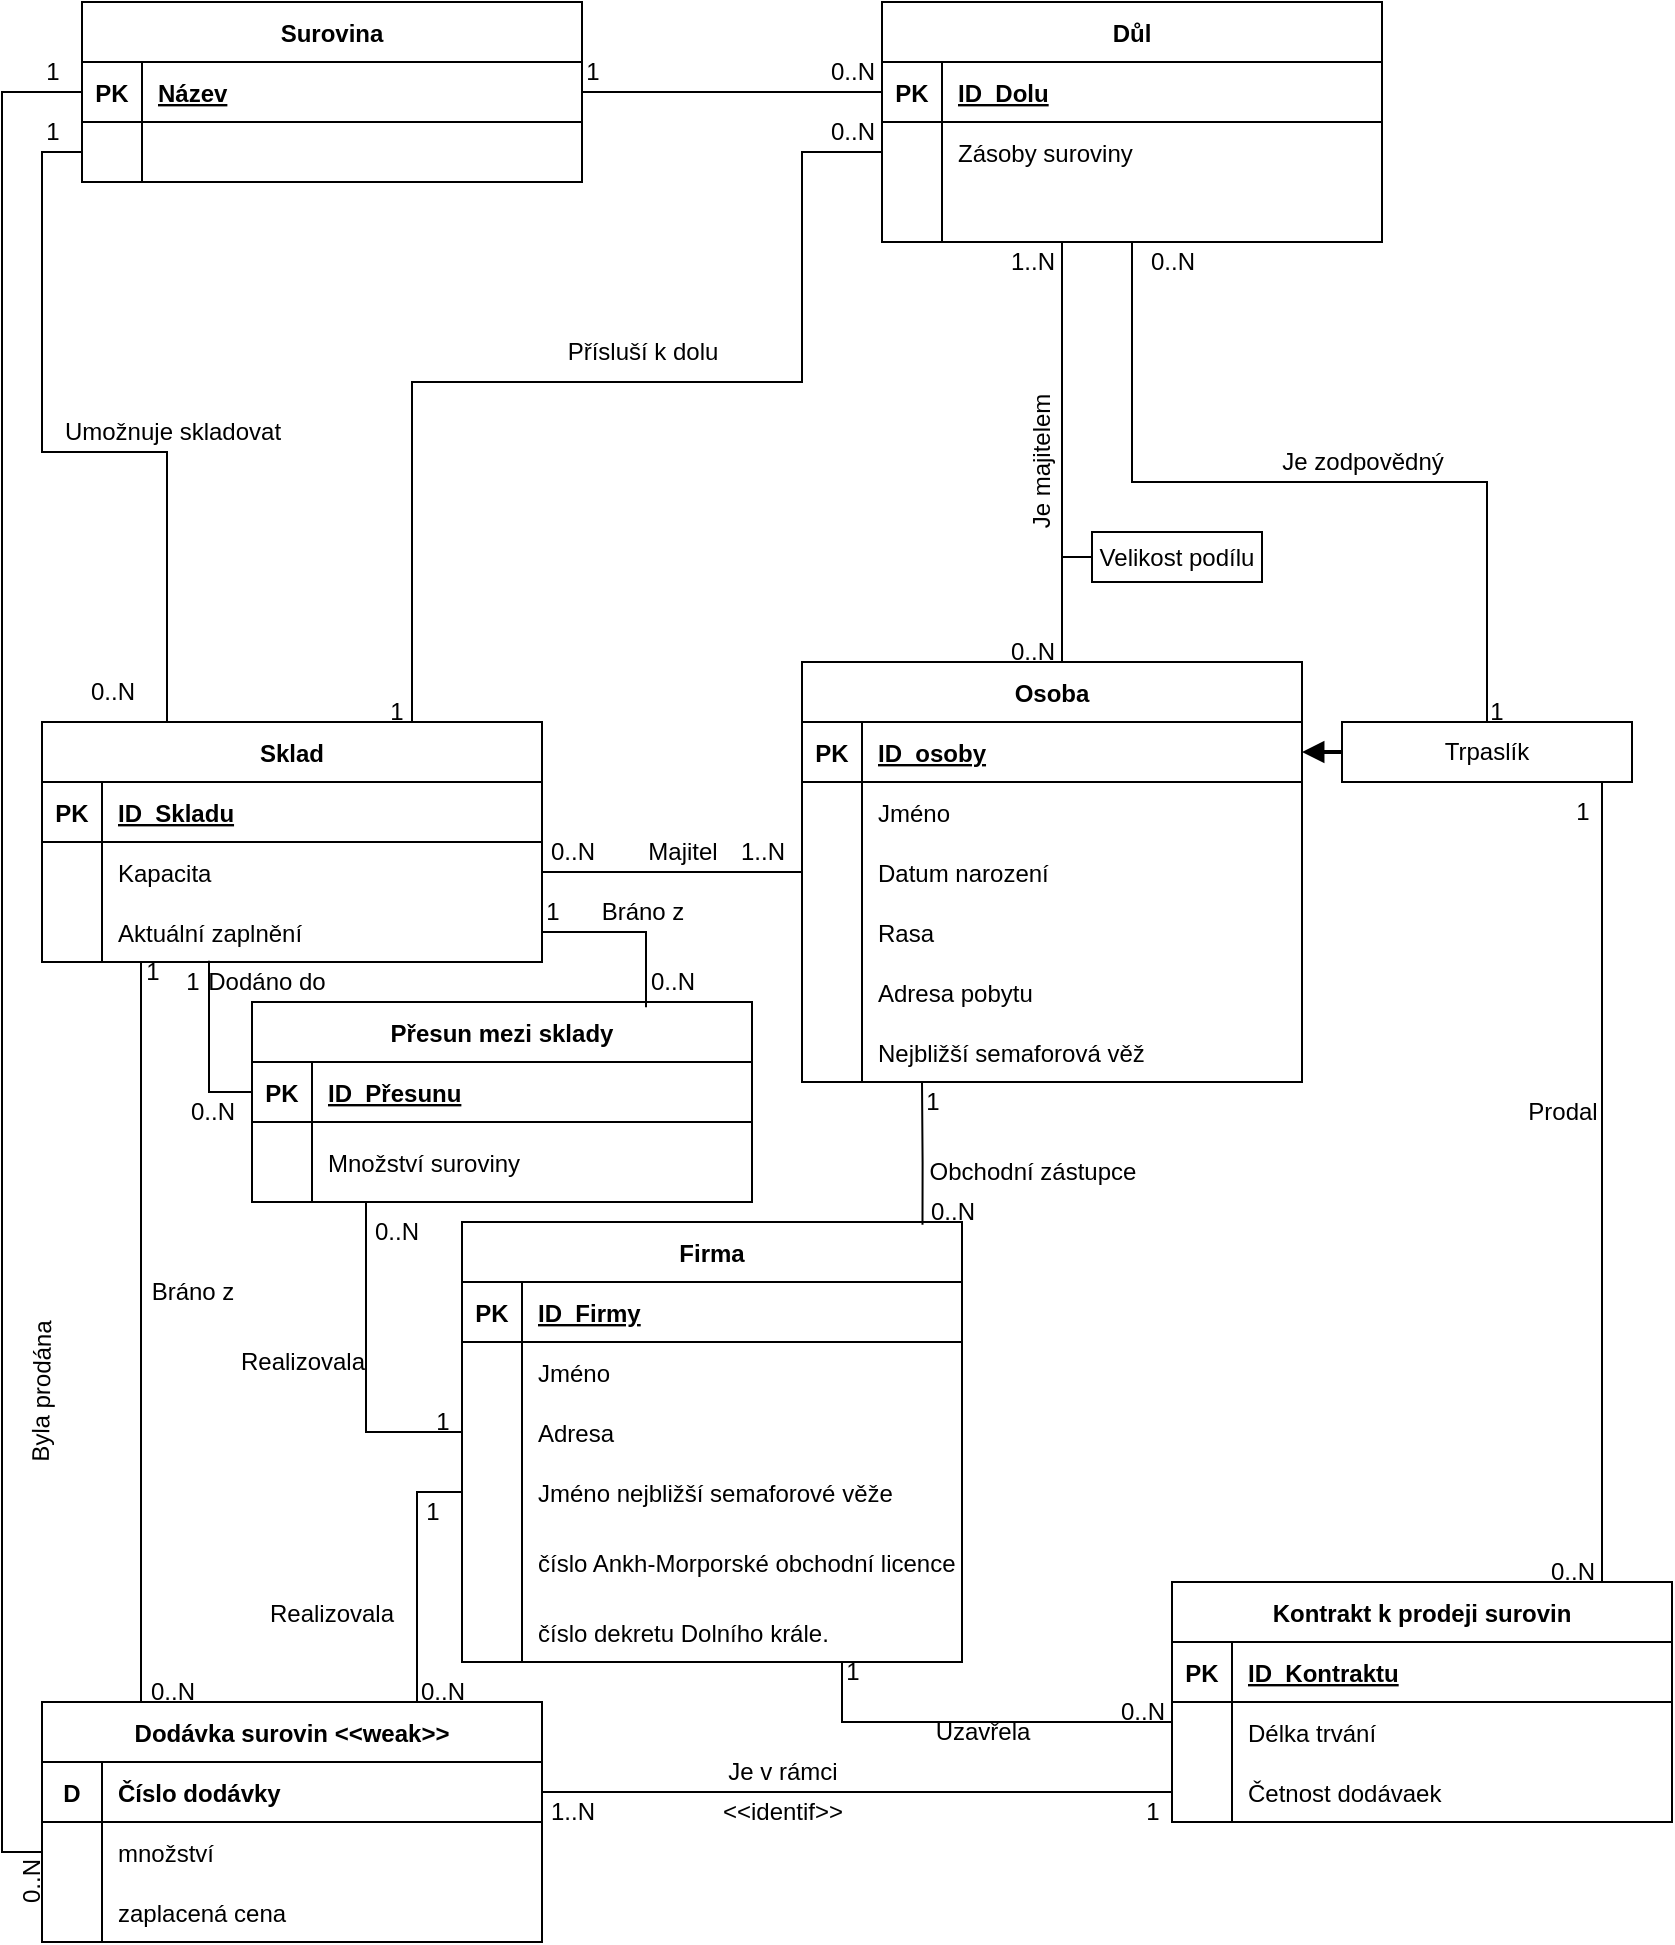<mxfile version="22.1.4" type="device">
  <diagram id="R2lEEEUBdFMjLlhIrx00" name="Page-1">
    <mxGraphModel dx="1835" dy="985" grid="1" gridSize="10" guides="1" tooltips="1" connect="1" arrows="1" fold="1" page="1" pageScale="1" pageWidth="850" pageHeight="1100" math="0" shadow="0" extFonts="Permanent Marker^https://fonts.googleapis.com/css?family=Permanent+Marker">
      <root>
        <mxCell id="0" />
        <mxCell id="1" parent="0" />
        <mxCell id="C-vyLk0tnHw3VtMMgP7b-1" value="" style="edgeStyle=entityRelationEdgeStyle;endArrow=none;startArrow=none;endFill=0;startFill=0;entryX=0;entryY=0.5;entryDx=0;entryDy=0;" parent="1" source="C-vyLk0tnHw3VtMMgP7b-24" target="C-vyLk0tnHw3VtMMgP7b-3" edge="1">
          <mxGeometry width="100" height="100" relative="1" as="geometry">
            <mxPoint x="338" y="665" as="sourcePoint" />
            <mxPoint x="438" y="565" as="targetPoint" />
          </mxGeometry>
        </mxCell>
        <mxCell id="C-vyLk0tnHw3VtMMgP7b-2" value="Důl" style="shape=table;startSize=30;container=1;collapsible=1;childLayout=tableLayout;fixedRows=1;rowLines=0;fontStyle=1;align=center;resizeLast=1;" parent="1" vertex="1">
          <mxGeometry x="448" y="65" width="250" height="120" as="geometry" />
        </mxCell>
        <mxCell id="C-vyLk0tnHw3VtMMgP7b-3" value="" style="shape=partialRectangle;collapsible=0;dropTarget=0;pointerEvents=0;fillColor=none;points=[[0,0.5],[1,0.5]];portConstraint=eastwest;top=0;left=0;right=0;bottom=1;" parent="C-vyLk0tnHw3VtMMgP7b-2" vertex="1">
          <mxGeometry y="30" width="250" height="30" as="geometry" />
        </mxCell>
        <mxCell id="C-vyLk0tnHw3VtMMgP7b-4" value="PK" style="shape=partialRectangle;overflow=hidden;connectable=0;fillColor=none;top=0;left=0;bottom=0;right=0;fontStyle=1;" parent="C-vyLk0tnHw3VtMMgP7b-3" vertex="1">
          <mxGeometry width="30" height="30" as="geometry">
            <mxRectangle width="30" height="30" as="alternateBounds" />
          </mxGeometry>
        </mxCell>
        <mxCell id="C-vyLk0tnHw3VtMMgP7b-5" value="ID_Dolu" style="shape=partialRectangle;overflow=hidden;connectable=0;fillColor=none;top=0;left=0;bottom=0;right=0;align=left;spacingLeft=6;fontStyle=5;" parent="C-vyLk0tnHw3VtMMgP7b-3" vertex="1">
          <mxGeometry x="30" width="220" height="30" as="geometry">
            <mxRectangle width="220" height="30" as="alternateBounds" />
          </mxGeometry>
        </mxCell>
        <mxCell id="C-vyLk0tnHw3VtMMgP7b-6" value="" style="shape=partialRectangle;collapsible=0;dropTarget=0;pointerEvents=0;fillColor=none;points=[[0,0.5],[1,0.5]];portConstraint=eastwest;top=0;left=0;right=0;bottom=0;" parent="C-vyLk0tnHw3VtMMgP7b-2" vertex="1">
          <mxGeometry y="60" width="250" height="30" as="geometry" />
        </mxCell>
        <mxCell id="C-vyLk0tnHw3VtMMgP7b-7" value="" style="shape=partialRectangle;overflow=hidden;connectable=0;fillColor=none;top=0;left=0;bottom=0;right=0;" parent="C-vyLk0tnHw3VtMMgP7b-6" vertex="1">
          <mxGeometry width="30" height="30" as="geometry">
            <mxRectangle width="30" height="30" as="alternateBounds" />
          </mxGeometry>
        </mxCell>
        <mxCell id="C-vyLk0tnHw3VtMMgP7b-8" value="Zásoby suroviny" style="shape=partialRectangle;overflow=hidden;connectable=0;fillColor=none;top=0;left=0;bottom=0;right=0;align=left;spacingLeft=6;" parent="C-vyLk0tnHw3VtMMgP7b-6" vertex="1">
          <mxGeometry x="30" width="220" height="30" as="geometry">
            <mxRectangle width="220" height="30" as="alternateBounds" />
          </mxGeometry>
        </mxCell>
        <mxCell id="C-vyLk0tnHw3VtMMgP7b-9" value="" style="shape=partialRectangle;collapsible=0;dropTarget=0;pointerEvents=0;fillColor=none;points=[[0,0.5],[1,0.5]];portConstraint=eastwest;top=0;left=0;right=0;bottom=0;" parent="C-vyLk0tnHw3VtMMgP7b-2" vertex="1">
          <mxGeometry y="90" width="250" height="30" as="geometry" />
        </mxCell>
        <mxCell id="C-vyLk0tnHw3VtMMgP7b-10" value="" style="shape=partialRectangle;overflow=hidden;connectable=0;fillColor=none;top=0;left=0;bottom=0;right=0;" parent="C-vyLk0tnHw3VtMMgP7b-9" vertex="1">
          <mxGeometry width="30" height="30" as="geometry">
            <mxRectangle width="30" height="30" as="alternateBounds" />
          </mxGeometry>
        </mxCell>
        <mxCell id="C-vyLk0tnHw3VtMMgP7b-11" value="" style="shape=partialRectangle;overflow=hidden;connectable=0;fillColor=none;top=0;left=0;bottom=0;right=0;align=left;spacingLeft=6;" parent="C-vyLk0tnHw3VtMMgP7b-9" vertex="1">
          <mxGeometry x="30" width="220" height="30" as="geometry">
            <mxRectangle width="220" height="30" as="alternateBounds" />
          </mxGeometry>
        </mxCell>
        <mxCell id="C-vyLk0tnHw3VtMMgP7b-13" value="Osoba" style="shape=table;startSize=30;container=1;collapsible=1;childLayout=tableLayout;fixedRows=1;rowLines=0;fontStyle=1;align=center;resizeLast=1;" parent="1" vertex="1">
          <mxGeometry x="408" y="395" width="250" height="210" as="geometry" />
        </mxCell>
        <mxCell id="C-vyLk0tnHw3VtMMgP7b-14" value="" style="shape=partialRectangle;collapsible=0;dropTarget=0;pointerEvents=0;fillColor=none;points=[[0,0.5],[1,0.5]];portConstraint=eastwest;top=0;left=0;right=0;bottom=1;" parent="C-vyLk0tnHw3VtMMgP7b-13" vertex="1">
          <mxGeometry y="30" width="250" height="30" as="geometry" />
        </mxCell>
        <mxCell id="C-vyLk0tnHw3VtMMgP7b-15" value="PK" style="shape=partialRectangle;overflow=hidden;connectable=0;fillColor=none;top=0;left=0;bottom=0;right=0;fontStyle=1;" parent="C-vyLk0tnHw3VtMMgP7b-14" vertex="1">
          <mxGeometry width="30" height="30" as="geometry">
            <mxRectangle width="30" height="30" as="alternateBounds" />
          </mxGeometry>
        </mxCell>
        <mxCell id="C-vyLk0tnHw3VtMMgP7b-16" value="ID_osoby" style="shape=partialRectangle;overflow=hidden;connectable=0;fillColor=none;top=0;left=0;bottom=0;right=0;align=left;spacingLeft=6;fontStyle=5;" parent="C-vyLk0tnHw3VtMMgP7b-14" vertex="1">
          <mxGeometry x="30" width="220" height="30" as="geometry">
            <mxRectangle width="220" height="30" as="alternateBounds" />
          </mxGeometry>
        </mxCell>
        <mxCell id="C-vyLk0tnHw3VtMMgP7b-17" value="" style="shape=partialRectangle;collapsible=0;dropTarget=0;pointerEvents=0;fillColor=none;points=[[0,0.5],[1,0.5]];portConstraint=eastwest;top=0;left=0;right=0;bottom=0;" parent="C-vyLk0tnHw3VtMMgP7b-13" vertex="1">
          <mxGeometry y="60" width="250" height="30" as="geometry" />
        </mxCell>
        <mxCell id="C-vyLk0tnHw3VtMMgP7b-18" value="" style="shape=partialRectangle;overflow=hidden;connectable=0;fillColor=none;top=0;left=0;bottom=0;right=0;" parent="C-vyLk0tnHw3VtMMgP7b-17" vertex="1">
          <mxGeometry width="30" height="30" as="geometry">
            <mxRectangle width="30" height="30" as="alternateBounds" />
          </mxGeometry>
        </mxCell>
        <mxCell id="C-vyLk0tnHw3VtMMgP7b-19" value="Jméno" style="shape=partialRectangle;overflow=hidden;connectable=0;fillColor=none;top=0;left=0;bottom=0;right=0;align=left;spacingLeft=6;" parent="C-vyLk0tnHw3VtMMgP7b-17" vertex="1">
          <mxGeometry x="30" width="220" height="30" as="geometry">
            <mxRectangle width="220" height="30" as="alternateBounds" />
          </mxGeometry>
        </mxCell>
        <mxCell id="r1WFWaRFYx0UzfTGg1Ir-19" value="" style="shape=partialRectangle;collapsible=0;dropTarget=0;pointerEvents=0;fillColor=none;points=[[0,0.5],[1,0.5]];portConstraint=eastwest;top=0;left=0;right=0;bottom=0;" parent="C-vyLk0tnHw3VtMMgP7b-13" vertex="1">
          <mxGeometry y="90" width="250" height="30" as="geometry" />
        </mxCell>
        <mxCell id="r1WFWaRFYx0UzfTGg1Ir-20" value="" style="shape=partialRectangle;overflow=hidden;connectable=0;fillColor=none;top=0;left=0;bottom=0;right=0;" parent="r1WFWaRFYx0UzfTGg1Ir-19" vertex="1">
          <mxGeometry width="30" height="30" as="geometry">
            <mxRectangle width="30" height="30" as="alternateBounds" />
          </mxGeometry>
        </mxCell>
        <mxCell id="r1WFWaRFYx0UzfTGg1Ir-21" value="Datum narození" style="shape=partialRectangle;overflow=hidden;connectable=0;fillColor=none;top=0;left=0;bottom=0;right=0;align=left;spacingLeft=6;" parent="r1WFWaRFYx0UzfTGg1Ir-19" vertex="1">
          <mxGeometry x="30" width="220" height="30" as="geometry">
            <mxRectangle width="220" height="30" as="alternateBounds" />
          </mxGeometry>
        </mxCell>
        <mxCell id="r1WFWaRFYx0UzfTGg1Ir-16" value="" style="shape=partialRectangle;collapsible=0;dropTarget=0;pointerEvents=0;fillColor=none;points=[[0,0.5],[1,0.5]];portConstraint=eastwest;top=0;left=0;right=0;bottom=0;" parent="C-vyLk0tnHw3VtMMgP7b-13" vertex="1">
          <mxGeometry y="120" width="250" height="30" as="geometry" />
        </mxCell>
        <mxCell id="r1WFWaRFYx0UzfTGg1Ir-17" value="" style="shape=partialRectangle;overflow=hidden;connectable=0;fillColor=none;top=0;left=0;bottom=0;right=0;" parent="r1WFWaRFYx0UzfTGg1Ir-16" vertex="1">
          <mxGeometry width="30" height="30" as="geometry">
            <mxRectangle width="30" height="30" as="alternateBounds" />
          </mxGeometry>
        </mxCell>
        <mxCell id="r1WFWaRFYx0UzfTGg1Ir-18" value="Rasa" style="shape=partialRectangle;overflow=hidden;connectable=0;fillColor=none;top=0;left=0;bottom=0;right=0;align=left;spacingLeft=6;" parent="r1WFWaRFYx0UzfTGg1Ir-16" vertex="1">
          <mxGeometry x="30" width="220" height="30" as="geometry">
            <mxRectangle width="220" height="30" as="alternateBounds" />
          </mxGeometry>
        </mxCell>
        <mxCell id="C-vyLk0tnHw3VtMMgP7b-20" value="" style="shape=partialRectangle;collapsible=0;dropTarget=0;pointerEvents=0;fillColor=none;points=[[0,0.5],[1,0.5]];portConstraint=eastwest;top=0;left=0;right=0;bottom=0;" parent="C-vyLk0tnHw3VtMMgP7b-13" vertex="1">
          <mxGeometry y="150" width="250" height="30" as="geometry" />
        </mxCell>
        <mxCell id="C-vyLk0tnHw3VtMMgP7b-21" value="" style="shape=partialRectangle;overflow=hidden;connectable=0;fillColor=none;top=0;left=0;bottom=0;right=0;" parent="C-vyLk0tnHw3VtMMgP7b-20" vertex="1">
          <mxGeometry width="30" height="30" as="geometry">
            <mxRectangle width="30" height="30" as="alternateBounds" />
          </mxGeometry>
        </mxCell>
        <mxCell id="C-vyLk0tnHw3VtMMgP7b-22" value="Adresa pobytu" style="shape=partialRectangle;overflow=hidden;connectable=0;fillColor=none;top=0;left=0;bottom=0;right=0;align=left;spacingLeft=6;" parent="C-vyLk0tnHw3VtMMgP7b-20" vertex="1">
          <mxGeometry x="30" width="220" height="30" as="geometry">
            <mxRectangle width="220" height="30" as="alternateBounds" />
          </mxGeometry>
        </mxCell>
        <mxCell id="r1WFWaRFYx0UzfTGg1Ir-51" value="" style="shape=partialRectangle;collapsible=0;dropTarget=0;pointerEvents=0;fillColor=none;points=[[0,0.5],[1,0.5]];portConstraint=eastwest;top=0;left=0;right=0;bottom=0;" parent="C-vyLk0tnHw3VtMMgP7b-13" vertex="1">
          <mxGeometry y="180" width="250" height="30" as="geometry" />
        </mxCell>
        <mxCell id="r1WFWaRFYx0UzfTGg1Ir-52" value="" style="shape=partialRectangle;overflow=hidden;connectable=0;fillColor=none;top=0;left=0;bottom=0;right=0;" parent="r1WFWaRFYx0UzfTGg1Ir-51" vertex="1">
          <mxGeometry width="30" height="30" as="geometry">
            <mxRectangle width="30" height="30" as="alternateBounds" />
          </mxGeometry>
        </mxCell>
        <mxCell id="r1WFWaRFYx0UzfTGg1Ir-53" value="Nejbližší semaforová věž" style="shape=partialRectangle;overflow=hidden;connectable=0;fillColor=none;top=0;left=0;bottom=0;right=0;align=left;spacingLeft=6;" parent="r1WFWaRFYx0UzfTGg1Ir-51" vertex="1">
          <mxGeometry x="30" width="220" height="30" as="geometry">
            <mxRectangle width="220" height="30" as="alternateBounds" />
          </mxGeometry>
        </mxCell>
        <mxCell id="C-vyLk0tnHw3VtMMgP7b-23" value="Surovina" style="shape=table;startSize=30;container=1;collapsible=1;childLayout=tableLayout;fixedRows=1;rowLines=0;fontStyle=1;align=center;resizeLast=1;" parent="1" vertex="1">
          <mxGeometry x="48" y="65" width="250" height="90" as="geometry" />
        </mxCell>
        <mxCell id="C-vyLk0tnHw3VtMMgP7b-24" value="" style="shape=partialRectangle;collapsible=0;dropTarget=0;pointerEvents=0;fillColor=none;points=[[0,0.5],[1,0.5]];portConstraint=eastwest;top=0;left=0;right=0;bottom=1;" parent="C-vyLk0tnHw3VtMMgP7b-23" vertex="1">
          <mxGeometry y="30" width="250" height="30" as="geometry" />
        </mxCell>
        <mxCell id="C-vyLk0tnHw3VtMMgP7b-25" value="PK" style="shape=partialRectangle;overflow=hidden;connectable=0;fillColor=none;top=0;left=0;bottom=0;right=0;fontStyle=1;" parent="C-vyLk0tnHw3VtMMgP7b-24" vertex="1">
          <mxGeometry width="30" height="30" as="geometry">
            <mxRectangle width="30" height="30" as="alternateBounds" />
          </mxGeometry>
        </mxCell>
        <mxCell id="C-vyLk0tnHw3VtMMgP7b-26" value="Název" style="shape=partialRectangle;overflow=hidden;connectable=0;fillColor=none;top=0;left=0;bottom=0;right=0;align=left;spacingLeft=6;fontStyle=5;" parent="C-vyLk0tnHw3VtMMgP7b-24" vertex="1">
          <mxGeometry x="30" width="220" height="30" as="geometry">
            <mxRectangle width="220" height="30" as="alternateBounds" />
          </mxGeometry>
        </mxCell>
        <mxCell id="C-vyLk0tnHw3VtMMgP7b-27" value="" style="shape=partialRectangle;collapsible=0;dropTarget=0;pointerEvents=0;fillColor=none;points=[[0,0.5],[1,0.5]];portConstraint=eastwest;top=0;left=0;right=0;bottom=0;" parent="C-vyLk0tnHw3VtMMgP7b-23" vertex="1">
          <mxGeometry y="60" width="250" height="30" as="geometry" />
        </mxCell>
        <mxCell id="C-vyLk0tnHw3VtMMgP7b-28" value="" style="shape=partialRectangle;overflow=hidden;connectable=0;fillColor=none;top=0;left=0;bottom=0;right=0;" parent="C-vyLk0tnHw3VtMMgP7b-27" vertex="1">
          <mxGeometry width="30" height="30" as="geometry">
            <mxRectangle width="30" height="30" as="alternateBounds" />
          </mxGeometry>
        </mxCell>
        <mxCell id="C-vyLk0tnHw3VtMMgP7b-29" value="" style="shape=partialRectangle;overflow=hidden;connectable=0;fillColor=none;top=0;left=0;bottom=0;right=0;align=left;spacingLeft=6;" parent="C-vyLk0tnHw3VtMMgP7b-27" vertex="1">
          <mxGeometry x="30" width="220" height="30" as="geometry">
            <mxRectangle width="220" height="30" as="alternateBounds" />
          </mxGeometry>
        </mxCell>
        <mxCell id="r1WFWaRFYx0UzfTGg1Ir-22" value="Realizovala" style="shape=partialRectangle;overflow=hidden;connectable=0;fillColor=none;top=0;left=0;bottom=0;right=0;" parent="1" vertex="1">
          <mxGeometry x="133" y="855" width="80" height="30" as="geometry">
            <mxRectangle width="30" height="30" as="alternateBounds" />
          </mxGeometry>
        </mxCell>
        <mxCell id="r1WFWaRFYx0UzfTGg1Ir-156" style="edgeStyle=orthogonalEdgeStyle;rounded=0;orthogonalLoop=1;jettySize=auto;html=1;exitX=0.25;exitY=0;exitDx=0;exitDy=0;entryX=0;entryY=0.5;entryDx=0;entryDy=0;endArrow=none;endFill=0;" parent="1" source="r1WFWaRFYx0UzfTGg1Ir-40" target="C-vyLk0tnHw3VtMMgP7b-27" edge="1">
          <mxGeometry relative="1" as="geometry" />
        </mxCell>
        <mxCell id="r1WFWaRFYx0UzfTGg1Ir-40" value="Sklad" style="shape=table;startSize=30;container=1;collapsible=1;childLayout=tableLayout;fixedRows=1;rowLines=0;fontStyle=1;align=center;resizeLast=1;" parent="1" vertex="1">
          <mxGeometry x="28" y="425" width="250" height="120" as="geometry" />
        </mxCell>
        <mxCell id="r1WFWaRFYx0UzfTGg1Ir-41" value="" style="shape=partialRectangle;collapsible=0;dropTarget=0;pointerEvents=0;fillColor=none;points=[[0,0.5],[1,0.5]];portConstraint=eastwest;top=0;left=0;right=0;bottom=1;" parent="r1WFWaRFYx0UzfTGg1Ir-40" vertex="1">
          <mxGeometry y="30" width="250" height="30" as="geometry" />
        </mxCell>
        <mxCell id="r1WFWaRFYx0UzfTGg1Ir-42" value="PK" style="shape=partialRectangle;overflow=hidden;connectable=0;fillColor=none;top=0;left=0;bottom=0;right=0;fontStyle=1;" parent="r1WFWaRFYx0UzfTGg1Ir-41" vertex="1">
          <mxGeometry width="30" height="30" as="geometry">
            <mxRectangle width="30" height="30" as="alternateBounds" />
          </mxGeometry>
        </mxCell>
        <mxCell id="r1WFWaRFYx0UzfTGg1Ir-43" value="ID_Skladu" style="shape=partialRectangle;overflow=hidden;connectable=0;fillColor=none;top=0;left=0;bottom=0;right=0;align=left;spacingLeft=6;fontStyle=5;" parent="r1WFWaRFYx0UzfTGg1Ir-41" vertex="1">
          <mxGeometry x="30" width="220" height="30" as="geometry">
            <mxRectangle width="220" height="30" as="alternateBounds" />
          </mxGeometry>
        </mxCell>
        <mxCell id="r1WFWaRFYx0UzfTGg1Ir-44" value="" style="shape=partialRectangle;collapsible=0;dropTarget=0;pointerEvents=0;fillColor=none;points=[[0,0.5],[1,0.5]];portConstraint=eastwest;top=0;left=0;right=0;bottom=0;" parent="r1WFWaRFYx0UzfTGg1Ir-40" vertex="1">
          <mxGeometry y="60" width="250" height="30" as="geometry" />
        </mxCell>
        <mxCell id="r1WFWaRFYx0UzfTGg1Ir-45" value="" style="shape=partialRectangle;overflow=hidden;connectable=0;fillColor=none;top=0;left=0;bottom=0;right=0;" parent="r1WFWaRFYx0UzfTGg1Ir-44" vertex="1">
          <mxGeometry width="30" height="30" as="geometry">
            <mxRectangle width="30" height="30" as="alternateBounds" />
          </mxGeometry>
        </mxCell>
        <mxCell id="r1WFWaRFYx0UzfTGg1Ir-46" value="Kapacita" style="shape=partialRectangle;overflow=hidden;connectable=0;fillColor=none;top=0;left=0;bottom=0;right=0;align=left;spacingLeft=6;" parent="r1WFWaRFYx0UzfTGg1Ir-44" vertex="1">
          <mxGeometry x="30" width="220" height="30" as="geometry">
            <mxRectangle width="220" height="30" as="alternateBounds" />
          </mxGeometry>
        </mxCell>
        <mxCell id="r1WFWaRFYx0UzfTGg1Ir-91" value="" style="shape=partialRectangle;collapsible=0;dropTarget=0;pointerEvents=0;fillColor=none;points=[[0,0.5],[1,0.5]];portConstraint=eastwest;top=0;left=0;right=0;bottom=0;" parent="r1WFWaRFYx0UzfTGg1Ir-40" vertex="1">
          <mxGeometry y="90" width="250" height="30" as="geometry" />
        </mxCell>
        <mxCell id="r1WFWaRFYx0UzfTGg1Ir-92" value="" style="shape=partialRectangle;overflow=hidden;connectable=0;fillColor=none;top=0;left=0;bottom=0;right=0;" parent="r1WFWaRFYx0UzfTGg1Ir-91" vertex="1">
          <mxGeometry width="30" height="30" as="geometry">
            <mxRectangle width="30" height="30" as="alternateBounds" />
          </mxGeometry>
        </mxCell>
        <mxCell id="r1WFWaRFYx0UzfTGg1Ir-93" value="Aktuální zaplnění" style="shape=partialRectangle;overflow=hidden;connectable=0;fillColor=none;top=0;left=0;bottom=0;right=0;align=left;spacingLeft=6;" parent="r1WFWaRFYx0UzfTGg1Ir-91" vertex="1">
          <mxGeometry x="30" width="220" height="30" as="geometry">
            <mxRectangle width="220" height="30" as="alternateBounds" />
          </mxGeometry>
        </mxCell>
        <mxCell id="r1WFWaRFYx0UzfTGg1Ir-47" value="" style="endArrow=none;html=1;rounded=0;entryX=0.5;entryY=0;entryDx=0;entryDy=0;edgeStyle=orthogonalEdgeStyle;exitX=0.36;exitY=1.001;exitDx=0;exitDy=0;exitPerimeter=0;" parent="1" source="C-vyLk0tnHw3VtMMgP7b-9" target="C-vyLk0tnHw3VtMMgP7b-13" edge="1">
          <mxGeometry width="50" height="50" relative="1" as="geometry">
            <mxPoint x="538" y="195" as="sourcePoint" />
            <mxPoint x="748" y="65" as="targetPoint" />
            <Array as="points">
              <mxPoint x="538" y="395" />
            </Array>
          </mxGeometry>
        </mxCell>
        <mxCell id="r1WFWaRFYx0UzfTGg1Ir-48" value="Je majitelem" style="text;html=1;align=center;verticalAlign=middle;resizable=0;points=[];autosize=1;strokeColor=none;fillColor=none;rotation=-90;" parent="1" vertex="1">
          <mxGeometry x="483" y="280" width="90" height="30" as="geometry" />
        </mxCell>
        <mxCell id="r1WFWaRFYx0UzfTGg1Ir-49" value="" style="endArrow=none;html=1;rounded=0;entryX=0.5;entryY=0;entryDx=0;entryDy=0;exitX=0.5;exitY=1;exitDx=0;exitDy=0;edgeStyle=orthogonalEdgeStyle;" parent="1" source="C-vyLk0tnHw3VtMMgP7b-2" target="r1WFWaRFYx0UzfTGg1Ir-148" edge="1">
          <mxGeometry width="50" height="50" relative="1" as="geometry">
            <mxPoint x="698" y="245" as="sourcePoint" />
            <mxPoint x="748" y="195" as="targetPoint" />
          </mxGeometry>
        </mxCell>
        <mxCell id="r1WFWaRFYx0UzfTGg1Ir-54" value="Je zodpovědný" style="text;html=1;align=center;verticalAlign=middle;resizable=0;points=[];autosize=1;strokeColor=none;fillColor=none;rotation=0;" parent="1" vertex="1">
          <mxGeometry x="638" y="280" width="100" height="30" as="geometry" />
        </mxCell>
        <mxCell id="r1WFWaRFYx0UzfTGg1Ir-55" value="Přesun mezi sklady" style="shape=table;startSize=30;container=1;collapsible=1;childLayout=tableLayout;fixedRows=1;rowLines=0;fontStyle=1;align=center;resizeLast=1;" parent="1" vertex="1">
          <mxGeometry x="133" y="565" width="250" height="100" as="geometry" />
        </mxCell>
        <mxCell id="r1WFWaRFYx0UzfTGg1Ir-56" value="" style="shape=partialRectangle;collapsible=0;dropTarget=0;pointerEvents=0;fillColor=none;points=[[0,0.5],[1,0.5]];portConstraint=eastwest;top=0;left=0;right=0;bottom=1;" parent="r1WFWaRFYx0UzfTGg1Ir-55" vertex="1">
          <mxGeometry y="30" width="250" height="30" as="geometry" />
        </mxCell>
        <mxCell id="r1WFWaRFYx0UzfTGg1Ir-57" value="PK" style="shape=partialRectangle;overflow=hidden;connectable=0;fillColor=none;top=0;left=0;bottom=0;right=0;fontStyle=1;" parent="r1WFWaRFYx0UzfTGg1Ir-56" vertex="1">
          <mxGeometry width="30" height="30" as="geometry">
            <mxRectangle width="30" height="30" as="alternateBounds" />
          </mxGeometry>
        </mxCell>
        <mxCell id="r1WFWaRFYx0UzfTGg1Ir-58" value="ID_Přesunu" style="shape=partialRectangle;overflow=hidden;connectable=0;fillColor=none;top=0;left=0;bottom=0;right=0;align=left;spacingLeft=6;fontStyle=5;" parent="r1WFWaRFYx0UzfTGg1Ir-56" vertex="1">
          <mxGeometry x="30" width="220" height="30" as="geometry">
            <mxRectangle width="220" height="30" as="alternateBounds" />
          </mxGeometry>
        </mxCell>
        <mxCell id="r1WFWaRFYx0UzfTGg1Ir-59" value="" style="shape=partialRectangle;collapsible=0;dropTarget=0;pointerEvents=0;fillColor=none;points=[[0,0.5],[1,0.5]];portConstraint=eastwest;top=0;left=0;right=0;bottom=0;" parent="r1WFWaRFYx0UzfTGg1Ir-55" vertex="1">
          <mxGeometry y="60" width="250" height="40" as="geometry" />
        </mxCell>
        <mxCell id="r1WFWaRFYx0UzfTGg1Ir-60" value="" style="shape=partialRectangle;overflow=hidden;connectable=0;fillColor=none;top=0;left=0;bottom=0;right=0;" parent="r1WFWaRFYx0UzfTGg1Ir-59" vertex="1">
          <mxGeometry width="30" height="40" as="geometry">
            <mxRectangle width="30" height="40" as="alternateBounds" />
          </mxGeometry>
        </mxCell>
        <mxCell id="r1WFWaRFYx0UzfTGg1Ir-61" value="Množství suroviny" style="shape=partialRectangle;overflow=hidden;connectable=0;fillColor=none;top=0;left=0;bottom=0;right=0;align=left;spacingLeft=6;" parent="r1WFWaRFYx0UzfTGg1Ir-59" vertex="1">
          <mxGeometry x="30" width="220" height="40" as="geometry">
            <mxRectangle width="220" height="40" as="alternateBounds" />
          </mxGeometry>
        </mxCell>
        <mxCell id="r1WFWaRFYx0UzfTGg1Ir-62" value="Kontrakt k prodeji surovin" style="shape=table;startSize=30;container=1;collapsible=1;childLayout=tableLayout;fixedRows=1;rowLines=0;fontStyle=1;align=center;resizeLast=1;" parent="1" vertex="1">
          <mxGeometry x="593" y="855" width="250" height="120" as="geometry" />
        </mxCell>
        <mxCell id="r1WFWaRFYx0UzfTGg1Ir-63" value="" style="shape=partialRectangle;collapsible=0;dropTarget=0;pointerEvents=0;fillColor=none;points=[[0,0.5],[1,0.5]];portConstraint=eastwest;top=0;left=0;right=0;bottom=1;" parent="r1WFWaRFYx0UzfTGg1Ir-62" vertex="1">
          <mxGeometry y="30" width="250" height="30" as="geometry" />
        </mxCell>
        <mxCell id="r1WFWaRFYx0UzfTGg1Ir-64" value="PK" style="shape=partialRectangle;overflow=hidden;connectable=0;fillColor=none;top=0;left=0;bottom=0;right=0;fontStyle=1;" parent="r1WFWaRFYx0UzfTGg1Ir-63" vertex="1">
          <mxGeometry width="30" height="30" as="geometry">
            <mxRectangle width="30" height="30" as="alternateBounds" />
          </mxGeometry>
        </mxCell>
        <mxCell id="r1WFWaRFYx0UzfTGg1Ir-65" value="ID_Kontraktu" style="shape=partialRectangle;overflow=hidden;connectable=0;fillColor=none;top=0;left=0;bottom=0;right=0;align=left;spacingLeft=6;fontStyle=5;" parent="r1WFWaRFYx0UzfTGg1Ir-63" vertex="1">
          <mxGeometry x="30" width="220" height="30" as="geometry">
            <mxRectangle width="220" height="30" as="alternateBounds" />
          </mxGeometry>
        </mxCell>
        <mxCell id="r1WFWaRFYx0UzfTGg1Ir-66" value="" style="shape=partialRectangle;collapsible=0;dropTarget=0;pointerEvents=0;fillColor=none;points=[[0,0.5],[1,0.5]];portConstraint=eastwest;top=0;left=0;right=0;bottom=0;" parent="r1WFWaRFYx0UzfTGg1Ir-62" vertex="1">
          <mxGeometry y="60" width="250" height="30" as="geometry" />
        </mxCell>
        <mxCell id="r1WFWaRFYx0UzfTGg1Ir-67" value="" style="shape=partialRectangle;overflow=hidden;connectable=0;fillColor=none;top=0;left=0;bottom=0;right=0;" parent="r1WFWaRFYx0UzfTGg1Ir-66" vertex="1">
          <mxGeometry width="30" height="30" as="geometry">
            <mxRectangle width="30" height="30" as="alternateBounds" />
          </mxGeometry>
        </mxCell>
        <mxCell id="r1WFWaRFYx0UzfTGg1Ir-68" value="Délka trvání" style="shape=partialRectangle;overflow=hidden;connectable=0;fillColor=none;top=0;left=0;bottom=0;right=0;align=left;spacingLeft=6;" parent="r1WFWaRFYx0UzfTGg1Ir-66" vertex="1">
          <mxGeometry x="30" width="220" height="30" as="geometry">
            <mxRectangle width="220" height="30" as="alternateBounds" />
          </mxGeometry>
        </mxCell>
        <mxCell id="r1WFWaRFYx0UzfTGg1Ir-140" value="" style="shape=partialRectangle;collapsible=0;dropTarget=0;pointerEvents=0;fillColor=none;points=[[0,0.5],[1,0.5]];portConstraint=eastwest;top=0;left=0;right=0;bottom=0;" parent="r1WFWaRFYx0UzfTGg1Ir-62" vertex="1">
          <mxGeometry y="90" width="250" height="30" as="geometry" />
        </mxCell>
        <mxCell id="r1WFWaRFYx0UzfTGg1Ir-141" value="" style="shape=partialRectangle;overflow=hidden;connectable=0;fillColor=none;top=0;left=0;bottom=0;right=0;" parent="r1WFWaRFYx0UzfTGg1Ir-140" vertex="1">
          <mxGeometry width="30" height="30" as="geometry">
            <mxRectangle width="30" height="30" as="alternateBounds" />
          </mxGeometry>
        </mxCell>
        <mxCell id="r1WFWaRFYx0UzfTGg1Ir-142" value="Četnost dodávaek" style="shape=partialRectangle;overflow=hidden;connectable=0;fillColor=none;top=0;left=0;bottom=0;right=0;align=left;spacingLeft=6;" parent="r1WFWaRFYx0UzfTGg1Ir-140" vertex="1">
          <mxGeometry x="30" width="220" height="30" as="geometry">
            <mxRectangle width="220" height="30" as="alternateBounds" />
          </mxGeometry>
        </mxCell>
        <mxCell id="r1WFWaRFYx0UzfTGg1Ir-173" style="edgeStyle=orthogonalEdgeStyle;rounded=0;orthogonalLoop=1;jettySize=auto;html=1;exitX=0.25;exitY=0;exitDx=0;exitDy=0;endArrow=none;endFill=0;entryX=0.198;entryY=1.013;entryDx=0;entryDy=0;entryPerimeter=0;" parent="1" source="r1WFWaRFYx0UzfTGg1Ir-70" target="r1WFWaRFYx0UzfTGg1Ir-91" edge="1">
          <mxGeometry relative="1" as="geometry">
            <mxPoint x="78" y="555" as="targetPoint" />
            <Array as="points">
              <mxPoint x="78" y="915" />
            </Array>
          </mxGeometry>
        </mxCell>
        <mxCell id="r1WFWaRFYx0UzfTGg1Ir-180" style="edgeStyle=orthogonalEdgeStyle;rounded=0;orthogonalLoop=1;jettySize=auto;html=1;exitX=0.75;exitY=0;exitDx=0;exitDy=0;entryX=0;entryY=0.5;entryDx=0;entryDy=0;endArrow=none;endFill=0;" parent="1" source="r1WFWaRFYx0UzfTGg1Ir-70" target="r1WFWaRFYx0UzfTGg1Ir-128" edge="1">
          <mxGeometry relative="1" as="geometry" />
        </mxCell>
        <mxCell id="r1WFWaRFYx0UzfTGg1Ir-70" value="Dodávka surovin &lt;&lt;weak&gt;&gt;" style="shape=table;startSize=30;container=1;collapsible=1;childLayout=tableLayout;fixedRows=1;rowLines=0;fontStyle=1;align=center;resizeLast=1;" parent="1" vertex="1">
          <mxGeometry x="28" y="915" width="250" height="120" as="geometry" />
        </mxCell>
        <mxCell id="r1WFWaRFYx0UzfTGg1Ir-71" value="" style="shape=partialRectangle;collapsible=0;dropTarget=0;pointerEvents=0;fillColor=none;points=[[0,0.5],[1,0.5]];portConstraint=eastwest;top=0;left=0;right=0;bottom=1;" parent="r1WFWaRFYx0UzfTGg1Ir-70" vertex="1">
          <mxGeometry y="30" width="250" height="30" as="geometry" />
        </mxCell>
        <mxCell id="r1WFWaRFYx0UzfTGg1Ir-72" value="D" style="shape=partialRectangle;overflow=hidden;connectable=0;fillColor=none;top=0;left=0;bottom=0;right=0;fontStyle=1;" parent="r1WFWaRFYx0UzfTGg1Ir-71" vertex="1">
          <mxGeometry width="30" height="30" as="geometry">
            <mxRectangle width="30" height="30" as="alternateBounds" />
          </mxGeometry>
        </mxCell>
        <mxCell id="r1WFWaRFYx0UzfTGg1Ir-73" value="Číslo dodávky" style="shape=partialRectangle;overflow=hidden;connectable=0;fillColor=none;top=0;left=0;bottom=0;right=0;align=left;spacingLeft=6;fontStyle=1;" parent="r1WFWaRFYx0UzfTGg1Ir-71" vertex="1">
          <mxGeometry x="30" width="220" height="30" as="geometry">
            <mxRectangle width="220" height="30" as="alternateBounds" />
          </mxGeometry>
        </mxCell>
        <mxCell id="r1WFWaRFYx0UzfTGg1Ir-194" value="" style="shape=partialRectangle;collapsible=0;dropTarget=0;pointerEvents=0;fillColor=none;points=[[0,0.5],[1,0.5]];portConstraint=eastwest;top=0;left=0;right=0;bottom=0;" parent="r1WFWaRFYx0UzfTGg1Ir-70" vertex="1">
          <mxGeometry y="60" width="250" height="30" as="geometry" />
        </mxCell>
        <mxCell id="r1WFWaRFYx0UzfTGg1Ir-195" value="" style="shape=partialRectangle;overflow=hidden;connectable=0;fillColor=none;top=0;left=0;bottom=0;right=0;" parent="r1WFWaRFYx0UzfTGg1Ir-194" vertex="1">
          <mxGeometry width="30" height="30" as="geometry">
            <mxRectangle width="30" height="30" as="alternateBounds" />
          </mxGeometry>
        </mxCell>
        <mxCell id="r1WFWaRFYx0UzfTGg1Ir-196" value="množství" style="shape=partialRectangle;overflow=hidden;connectable=0;fillColor=none;top=0;left=0;bottom=0;right=0;align=left;spacingLeft=6;" parent="r1WFWaRFYx0UzfTGg1Ir-194" vertex="1">
          <mxGeometry x="30" width="220" height="30" as="geometry">
            <mxRectangle width="220" height="30" as="alternateBounds" />
          </mxGeometry>
        </mxCell>
        <mxCell id="r1WFWaRFYx0UzfTGg1Ir-74" value="" style="shape=partialRectangle;collapsible=0;dropTarget=0;pointerEvents=0;fillColor=none;points=[[0,0.5],[1,0.5]];portConstraint=eastwest;top=0;left=0;right=0;bottom=0;" parent="r1WFWaRFYx0UzfTGg1Ir-70" vertex="1">
          <mxGeometry y="90" width="250" height="30" as="geometry" />
        </mxCell>
        <mxCell id="r1WFWaRFYx0UzfTGg1Ir-75" value="" style="shape=partialRectangle;overflow=hidden;connectable=0;fillColor=none;top=0;left=0;bottom=0;right=0;" parent="r1WFWaRFYx0UzfTGg1Ir-74" vertex="1">
          <mxGeometry width="30" height="30" as="geometry">
            <mxRectangle width="30" height="30" as="alternateBounds" />
          </mxGeometry>
        </mxCell>
        <mxCell id="r1WFWaRFYx0UzfTGg1Ir-76" value="zaplacená cena" style="shape=partialRectangle;overflow=hidden;connectable=0;fillColor=none;top=0;left=0;bottom=0;right=0;align=left;spacingLeft=6;" parent="r1WFWaRFYx0UzfTGg1Ir-74" vertex="1">
          <mxGeometry x="30" width="220" height="30" as="geometry">
            <mxRectangle width="220" height="30" as="alternateBounds" />
          </mxGeometry>
        </mxCell>
        <mxCell id="r1WFWaRFYx0UzfTGg1Ir-77" value="1" style="text;html=1;align=center;verticalAlign=middle;resizable=0;points=[];autosize=1;strokeColor=none;fillColor=none;" parent="1" vertex="1">
          <mxGeometry x="288" y="85" width="30" height="30" as="geometry" />
        </mxCell>
        <mxCell id="r1WFWaRFYx0UzfTGg1Ir-78" value="0..N" style="text;html=1;align=center;verticalAlign=middle;resizable=0;points=[];autosize=1;strokeColor=none;fillColor=none;" parent="1" vertex="1">
          <mxGeometry x="408" y="85" width="50" height="30" as="geometry" />
        </mxCell>
        <mxCell id="r1WFWaRFYx0UzfTGg1Ir-79" value="Velikost podílu" style="rounded=0;whiteSpace=wrap;html=1;" parent="1" vertex="1">
          <mxGeometry x="553" y="330" width="85" height="25" as="geometry" />
        </mxCell>
        <mxCell id="r1WFWaRFYx0UzfTGg1Ir-80" value="" style="endArrow=none;html=1;rounded=0;exitX=0;exitY=0.5;exitDx=0;exitDy=0;entryX=-0.028;entryY=0.838;entryDx=0;entryDy=0;entryPerimeter=0;" parent="1" source="r1WFWaRFYx0UzfTGg1Ir-79" target="r1WFWaRFYx0UzfTGg1Ir-48" edge="1">
          <mxGeometry width="50" height="50" relative="1" as="geometry">
            <mxPoint x="498" y="245" as="sourcePoint" />
            <mxPoint x="540" y="343" as="targetPoint" />
          </mxGeometry>
        </mxCell>
        <mxCell id="r1WFWaRFYx0UzfTGg1Ir-81" value="0..N" style="text;html=1;align=center;verticalAlign=middle;resizable=0;points=[];autosize=1;strokeColor=none;fillColor=none;" parent="1" vertex="1">
          <mxGeometry x="568" y="180" width="50" height="30" as="geometry" />
        </mxCell>
        <mxCell id="r1WFWaRFYx0UzfTGg1Ir-82" value="1" style="text;html=1;align=center;verticalAlign=middle;resizable=0;points=[];autosize=1;strokeColor=none;fillColor=none;" parent="1" vertex="1">
          <mxGeometry x="458" y="600" width="30" height="30" as="geometry" />
        </mxCell>
        <mxCell id="r1WFWaRFYx0UzfTGg1Ir-87" value="" style="endArrow=none;html=1;rounded=0;exitX=0;exitY=0.5;exitDx=0;exitDy=0;edgeStyle=orthogonalEdgeStyle;entryX=0.74;entryY=0;entryDx=0;entryDy=0;entryPerimeter=0;" parent="1" source="C-vyLk0tnHw3VtMMgP7b-6" target="r1WFWaRFYx0UzfTGg1Ir-40" edge="1">
          <mxGeometry width="50" height="50" relative="1" as="geometry">
            <mxPoint x="698" y="115" as="sourcePoint" />
            <mxPoint x="213" y="420" as="targetPoint" />
            <Array as="points">
              <mxPoint x="408" y="140" />
              <mxPoint x="408" y="255" />
              <mxPoint x="213" y="255" />
            </Array>
          </mxGeometry>
        </mxCell>
        <mxCell id="r1WFWaRFYx0UzfTGg1Ir-88" value="Přísluší k dolu" style="text;html=1;align=center;verticalAlign=middle;resizable=0;points=[];autosize=1;strokeColor=none;fillColor=none;" parent="1" vertex="1">
          <mxGeometry x="278" y="225" width="100" height="30" as="geometry" />
        </mxCell>
        <mxCell id="r1WFWaRFYx0UzfTGg1Ir-89" value="0..N" style="text;html=1;align=center;verticalAlign=middle;resizable=0;points=[];autosize=1;strokeColor=none;fillColor=none;" parent="1" vertex="1">
          <mxGeometry x="408" y="115" width="50" height="30" as="geometry" />
        </mxCell>
        <mxCell id="r1WFWaRFYx0UzfTGg1Ir-90" value="1" style="text;html=1;align=center;verticalAlign=middle;resizable=0;points=[];autosize=1;strokeColor=none;fillColor=none;" parent="1" vertex="1">
          <mxGeometry x="190" y="405" width="30" height="30" as="geometry" />
        </mxCell>
        <mxCell id="r1WFWaRFYx0UzfTGg1Ir-104" value="Umožnuje skladovat" style="text;html=1;align=center;verticalAlign=middle;resizable=0;points=[];autosize=1;strokeColor=none;fillColor=none;" parent="1" vertex="1">
          <mxGeometry x="28" y="265" width="130" height="30" as="geometry" />
        </mxCell>
        <mxCell id="r1WFWaRFYx0UzfTGg1Ir-106" value="Majitel" style="text;html=1;align=center;verticalAlign=middle;resizable=0;points=[];autosize=1;strokeColor=none;fillColor=none;" parent="1" vertex="1">
          <mxGeometry x="318" y="475" width="60" height="30" as="geometry" />
        </mxCell>
        <mxCell id="r1WFWaRFYx0UzfTGg1Ir-107" value="0..N" style="text;html=1;align=center;verticalAlign=middle;resizable=0;points=[];autosize=1;strokeColor=none;fillColor=none;" parent="1" vertex="1">
          <mxGeometry x="268" y="475" width="50" height="30" as="geometry" />
        </mxCell>
        <mxCell id="r1WFWaRFYx0UzfTGg1Ir-108" value="1..N" style="text;html=1;align=center;verticalAlign=middle;resizable=0;points=[];autosize=1;strokeColor=none;fillColor=none;" parent="1" vertex="1">
          <mxGeometry x="363" y="475" width="50" height="30" as="geometry" />
        </mxCell>
        <mxCell id="r1WFWaRFYx0UzfTGg1Ir-112" value="Firma" style="shape=table;startSize=30;container=1;collapsible=1;childLayout=tableLayout;fixedRows=1;rowLines=0;fontStyle=1;align=center;resizeLast=1;" parent="1" vertex="1">
          <mxGeometry x="238" y="675" width="250" height="220" as="geometry" />
        </mxCell>
        <mxCell id="r1WFWaRFYx0UzfTGg1Ir-113" value="" style="shape=partialRectangle;collapsible=0;dropTarget=0;pointerEvents=0;fillColor=none;points=[[0,0.5],[1,0.5]];portConstraint=eastwest;top=0;left=0;right=0;bottom=1;" parent="r1WFWaRFYx0UzfTGg1Ir-112" vertex="1">
          <mxGeometry y="30" width="250" height="30" as="geometry" />
        </mxCell>
        <mxCell id="r1WFWaRFYx0UzfTGg1Ir-114" value="PK" style="shape=partialRectangle;overflow=hidden;connectable=0;fillColor=none;top=0;left=0;bottom=0;right=0;fontStyle=1;" parent="r1WFWaRFYx0UzfTGg1Ir-113" vertex="1">
          <mxGeometry width="30" height="30" as="geometry">
            <mxRectangle width="30" height="30" as="alternateBounds" />
          </mxGeometry>
        </mxCell>
        <mxCell id="r1WFWaRFYx0UzfTGg1Ir-115" value="ID_Firmy" style="shape=partialRectangle;overflow=hidden;connectable=0;fillColor=none;top=0;left=0;bottom=0;right=0;align=left;spacingLeft=6;fontStyle=5;" parent="r1WFWaRFYx0UzfTGg1Ir-113" vertex="1">
          <mxGeometry x="30" width="220" height="30" as="geometry">
            <mxRectangle width="220" height="30" as="alternateBounds" />
          </mxGeometry>
        </mxCell>
        <mxCell id="r1WFWaRFYx0UzfTGg1Ir-116" value="" style="shape=partialRectangle;collapsible=0;dropTarget=0;pointerEvents=0;fillColor=none;points=[[0,0.5],[1,0.5]];portConstraint=eastwest;top=0;left=0;right=0;bottom=0;" parent="r1WFWaRFYx0UzfTGg1Ir-112" vertex="1">
          <mxGeometry y="60" width="250" height="30" as="geometry" />
        </mxCell>
        <mxCell id="r1WFWaRFYx0UzfTGg1Ir-117" value="" style="shape=partialRectangle;overflow=hidden;connectable=0;fillColor=none;top=0;left=0;bottom=0;right=0;" parent="r1WFWaRFYx0UzfTGg1Ir-116" vertex="1">
          <mxGeometry width="30" height="30" as="geometry">
            <mxRectangle width="30" height="30" as="alternateBounds" />
          </mxGeometry>
        </mxCell>
        <mxCell id="r1WFWaRFYx0UzfTGg1Ir-118" value="Jméno" style="shape=partialRectangle;overflow=hidden;connectable=0;fillColor=none;top=0;left=0;bottom=0;right=0;align=left;spacingLeft=6;" parent="r1WFWaRFYx0UzfTGg1Ir-116" vertex="1">
          <mxGeometry x="30" width="220" height="30" as="geometry">
            <mxRectangle width="220" height="30" as="alternateBounds" />
          </mxGeometry>
        </mxCell>
        <mxCell id="r1WFWaRFYx0UzfTGg1Ir-131" value="" style="shape=partialRectangle;collapsible=0;dropTarget=0;pointerEvents=0;fillColor=none;points=[[0,0.5],[1,0.5]];portConstraint=eastwest;top=0;left=0;right=0;bottom=0;" parent="r1WFWaRFYx0UzfTGg1Ir-112" vertex="1">
          <mxGeometry y="90" width="250" height="30" as="geometry" />
        </mxCell>
        <mxCell id="r1WFWaRFYx0UzfTGg1Ir-132" value="" style="shape=partialRectangle;overflow=hidden;connectable=0;fillColor=none;top=0;left=0;bottom=0;right=0;" parent="r1WFWaRFYx0UzfTGg1Ir-131" vertex="1">
          <mxGeometry width="30" height="30" as="geometry">
            <mxRectangle width="30" height="30" as="alternateBounds" />
          </mxGeometry>
        </mxCell>
        <mxCell id="r1WFWaRFYx0UzfTGg1Ir-133" value="Adresa" style="shape=partialRectangle;overflow=hidden;connectable=0;fillColor=none;top=0;left=0;bottom=0;right=0;align=left;spacingLeft=6;" parent="r1WFWaRFYx0UzfTGg1Ir-131" vertex="1">
          <mxGeometry x="30" width="220" height="30" as="geometry">
            <mxRectangle width="220" height="30" as="alternateBounds" />
          </mxGeometry>
        </mxCell>
        <mxCell id="r1WFWaRFYx0UzfTGg1Ir-128" value="" style="shape=partialRectangle;collapsible=0;dropTarget=0;pointerEvents=0;fillColor=none;points=[[0,0.5],[1,0.5]];portConstraint=eastwest;top=0;left=0;right=0;bottom=0;" parent="r1WFWaRFYx0UzfTGg1Ir-112" vertex="1">
          <mxGeometry y="120" width="250" height="30" as="geometry" />
        </mxCell>
        <mxCell id="r1WFWaRFYx0UzfTGg1Ir-129" value="" style="shape=partialRectangle;overflow=hidden;connectable=0;fillColor=none;top=0;left=0;bottom=0;right=0;" parent="r1WFWaRFYx0UzfTGg1Ir-128" vertex="1">
          <mxGeometry width="30" height="30" as="geometry">
            <mxRectangle width="30" height="30" as="alternateBounds" />
          </mxGeometry>
        </mxCell>
        <mxCell id="r1WFWaRFYx0UzfTGg1Ir-130" value="Jméno nejbližší semaforové věže" style="shape=partialRectangle;overflow=hidden;connectable=0;fillColor=none;top=0;left=0;bottom=0;right=0;align=left;spacingLeft=6;" parent="r1WFWaRFYx0UzfTGg1Ir-128" vertex="1">
          <mxGeometry x="30" width="220" height="30" as="geometry">
            <mxRectangle width="220" height="30" as="alternateBounds" />
          </mxGeometry>
        </mxCell>
        <mxCell id="r1WFWaRFYx0UzfTGg1Ir-125" value="" style="shape=partialRectangle;collapsible=0;dropTarget=0;pointerEvents=0;fillColor=none;points=[[0,0.5],[1,0.5]];portConstraint=eastwest;top=0;left=0;right=0;bottom=0;" parent="r1WFWaRFYx0UzfTGg1Ir-112" vertex="1">
          <mxGeometry y="150" width="250" height="40" as="geometry" />
        </mxCell>
        <mxCell id="r1WFWaRFYx0UzfTGg1Ir-126" value="" style="shape=partialRectangle;overflow=hidden;connectable=0;fillColor=none;top=0;left=0;bottom=0;right=0;" parent="r1WFWaRFYx0UzfTGg1Ir-125" vertex="1">
          <mxGeometry width="30" height="40" as="geometry">
            <mxRectangle width="30" height="40" as="alternateBounds" />
          </mxGeometry>
        </mxCell>
        <mxCell id="r1WFWaRFYx0UzfTGg1Ir-127" value="číslo Ankh-Morporské obchodní licence" style="shape=partialRectangle;overflow=hidden;connectable=0;fillColor=none;top=0;left=0;bottom=0;right=0;align=left;spacingLeft=6;" parent="r1WFWaRFYx0UzfTGg1Ir-125" vertex="1">
          <mxGeometry x="30" width="220" height="40" as="geometry">
            <mxRectangle width="220" height="40" as="alternateBounds" />
          </mxGeometry>
        </mxCell>
        <mxCell id="r1WFWaRFYx0UzfTGg1Ir-122" value="" style="shape=partialRectangle;collapsible=0;dropTarget=0;pointerEvents=0;fillColor=none;points=[[0,0.5],[1,0.5]];portConstraint=eastwest;top=0;left=0;right=0;bottom=0;" parent="r1WFWaRFYx0UzfTGg1Ir-112" vertex="1">
          <mxGeometry y="190" width="250" height="30" as="geometry" />
        </mxCell>
        <mxCell id="r1WFWaRFYx0UzfTGg1Ir-123" value="" style="shape=partialRectangle;overflow=hidden;connectable=0;fillColor=none;top=0;left=0;bottom=0;right=0;" parent="r1WFWaRFYx0UzfTGg1Ir-122" vertex="1">
          <mxGeometry width="30" height="30" as="geometry">
            <mxRectangle width="30" height="30" as="alternateBounds" />
          </mxGeometry>
        </mxCell>
        <mxCell id="r1WFWaRFYx0UzfTGg1Ir-124" value="číslo dekretu Dolního krále." style="shape=partialRectangle;overflow=hidden;connectable=0;fillColor=none;top=0;left=0;bottom=0;right=0;align=left;spacingLeft=6;" parent="r1WFWaRFYx0UzfTGg1Ir-122" vertex="1">
          <mxGeometry x="30" width="220" height="30" as="geometry">
            <mxRectangle width="220" height="30" as="alternateBounds" />
          </mxGeometry>
        </mxCell>
        <mxCell id="r1WFWaRFYx0UzfTGg1Ir-135" value="Realizovala" style="text;html=1;align=center;verticalAlign=middle;resizable=0;points=[];autosize=1;strokeColor=none;fillColor=none;rotation=0;" parent="1" vertex="1">
          <mxGeometry x="113" y="730" width="90" height="30" as="geometry" />
        </mxCell>
        <mxCell id="r1WFWaRFYx0UzfTGg1Ir-136" value="0..N" style="text;html=1;align=center;verticalAlign=middle;resizable=0;points=[];autosize=1;strokeColor=none;fillColor=none;" parent="1" vertex="1">
          <mxGeometry x="180" y="665" width="50" height="30" as="geometry" />
        </mxCell>
        <mxCell id="r1WFWaRFYx0UzfTGg1Ir-137" value="1" style="text;html=1;align=center;verticalAlign=middle;resizable=0;points=[];autosize=1;strokeColor=none;fillColor=none;" parent="1" vertex="1">
          <mxGeometry x="213" y="760" width="30" height="30" as="geometry" />
        </mxCell>
        <mxCell id="r1WFWaRFYx0UzfTGg1Ir-138" style="edgeStyle=orthogonalEdgeStyle;rounded=0;orthogonalLoop=1;jettySize=auto;html=1;endArrow=none;endFill=0;entryX=0;entryY=0.5;entryDx=0;entryDy=0;exitX=0;exitY=0.5;exitDx=0;exitDy=0;" parent="1" source="r1WFWaRFYx0UzfTGg1Ir-194" target="C-vyLk0tnHw3VtMMgP7b-24" edge="1">
          <mxGeometry relative="1" as="geometry">
            <mxPoint x="-12" y="165" as="targetPoint" />
            <Array as="points">
              <mxPoint x="8" y="990" />
              <mxPoint x="8" y="110" />
            </Array>
            <mxPoint x="660" y="1060" as="sourcePoint" />
          </mxGeometry>
        </mxCell>
        <mxCell id="r1WFWaRFYx0UzfTGg1Ir-143" style="edgeStyle=orthogonalEdgeStyle;rounded=0;orthogonalLoop=1;jettySize=auto;html=1;exitX=0.86;exitY=0;exitDx=0;exitDy=0;endArrow=none;endFill=0;entryX=0.5;entryY=1;entryDx=0;entryDy=0;exitPerimeter=0;" parent="1" source="r1WFWaRFYx0UzfTGg1Ir-62" target="r1WFWaRFYx0UzfTGg1Ir-148" edge="1">
          <mxGeometry relative="1" as="geometry">
            <mxPoint x="788" y="595" as="targetPoint" />
            <Array as="points">
              <mxPoint x="808" y="455" />
            </Array>
          </mxGeometry>
        </mxCell>
        <mxCell id="r1WFWaRFYx0UzfTGg1Ir-144" value="Prodal" style="text;html=1;align=center;verticalAlign=middle;resizable=0;points=[];autosize=1;strokeColor=none;fillColor=none;rotation=0;" parent="1" vertex="1">
          <mxGeometry x="758" y="605" width="60" height="30" as="geometry" />
        </mxCell>
        <mxCell id="r1WFWaRFYx0UzfTGg1Ir-145" value="Byla prodána" style="text;html=1;align=center;verticalAlign=middle;resizable=0;points=[];autosize=1;strokeColor=none;fillColor=none;rotation=-89;" parent="1" vertex="1">
          <mxGeometry x="-17" y="745" width="90" height="30" as="geometry" />
        </mxCell>
        <mxCell id="r1WFWaRFYx0UzfTGg1Ir-146" style="edgeStyle=orthogonalEdgeStyle;rounded=0;orthogonalLoop=1;jettySize=auto;html=1;endArrow=none;endFill=0;entryX=0.25;entryY=1;entryDx=0;entryDy=0;exitX=0.921;exitY=0.006;exitDx=0;exitDy=0;exitPerimeter=0;" parent="1" source="r1WFWaRFYx0UzfTGg1Ir-112" target="C-vyLk0tnHw3VtMMgP7b-13" edge="1">
          <mxGeometry relative="1" as="geometry">
            <mxPoint x="488" y="675" as="sourcePoint" />
            <mxPoint x="968" y="515" as="targetPoint" />
            <Array as="points">
              <mxPoint x="468" y="645" />
              <mxPoint x="468" y="615" />
            </Array>
          </mxGeometry>
        </mxCell>
        <mxCell id="r1WFWaRFYx0UzfTGg1Ir-147" value="Obchodní zástupce" style="text;html=1;align=center;verticalAlign=middle;resizable=0;points=[];autosize=1;strokeColor=none;fillColor=none;rotation=0;" parent="1" vertex="1">
          <mxGeometry x="458" y="635" width="130" height="30" as="geometry" />
        </mxCell>
        <mxCell id="r1WFWaRFYx0UzfTGg1Ir-149" style="edgeStyle=orthogonalEdgeStyle;rounded=0;orthogonalLoop=1;jettySize=auto;html=1;exitX=0;exitY=0.5;exitDx=0;exitDy=0;entryX=1;entryY=0.5;entryDx=0;entryDy=0;endArrow=block;endFill=1;strokeWidth=2;" parent="1" source="r1WFWaRFYx0UzfTGg1Ir-148" target="C-vyLk0tnHw3VtMMgP7b-14" edge="1">
          <mxGeometry relative="1" as="geometry" />
        </mxCell>
        <mxCell id="r1WFWaRFYx0UzfTGg1Ir-148" value="Trpaslík" style="whiteSpace=wrap;html=1;" parent="1" vertex="1">
          <mxGeometry x="678" y="425" width="145" height="30" as="geometry" />
        </mxCell>
        <mxCell id="r1WFWaRFYx0UzfTGg1Ir-150" style="edgeStyle=orthogonalEdgeStyle;rounded=0;orthogonalLoop=1;jettySize=auto;html=1;exitX=1;exitY=0.5;exitDx=0;exitDy=0;endArrow=none;endFill=0;entryX=0;entryY=0.5;entryDx=0;entryDy=0;" parent="1" source="r1WFWaRFYx0UzfTGg1Ir-44" target="r1WFWaRFYx0UzfTGg1Ir-19" edge="1">
          <mxGeometry relative="1" as="geometry">
            <mxPoint x="448" y="478" as="targetPoint" />
          </mxGeometry>
        </mxCell>
        <mxCell id="r1WFWaRFYx0UzfTGg1Ir-153" value="0..N" style="text;html=1;align=center;verticalAlign=middle;resizable=0;points=[];autosize=1;strokeColor=none;fillColor=none;" parent="1" vertex="1">
          <mxGeometry x="458" y="655" width="50" height="30" as="geometry" />
        </mxCell>
        <mxCell id="r1WFWaRFYx0UzfTGg1Ir-154" value="1" style="text;html=1;align=center;verticalAlign=middle;resizable=0;points=[];autosize=1;strokeColor=none;fillColor=none;" parent="1" vertex="1">
          <mxGeometry x="18" y="85" width="30" height="30" as="geometry" />
        </mxCell>
        <mxCell id="r1WFWaRFYx0UzfTGg1Ir-158" value="1" style="text;html=1;align=center;verticalAlign=middle;resizable=0;points=[];autosize=1;strokeColor=none;fillColor=none;" parent="1" vertex="1">
          <mxGeometry x="740" y="405" width="30" height="30" as="geometry" />
        </mxCell>
        <mxCell id="r1WFWaRFYx0UzfTGg1Ir-159" value="1" style="text;html=1;align=center;verticalAlign=middle;resizable=0;points=[];autosize=1;strokeColor=none;fillColor=none;" parent="1" vertex="1">
          <mxGeometry x="783" y="455" width="30" height="30" as="geometry" />
        </mxCell>
        <mxCell id="r1WFWaRFYx0UzfTGg1Ir-160" value="0..N" style="text;html=1;align=center;verticalAlign=middle;resizable=0;points=[];autosize=1;strokeColor=none;fillColor=none;" parent="1" vertex="1">
          <mxGeometry x="768" y="835" width="50" height="30" as="geometry" />
        </mxCell>
        <mxCell id="r1WFWaRFYx0UzfTGg1Ir-162" value="0..N" style="text;html=1;align=center;verticalAlign=middle;resizable=0;points=[];autosize=1;strokeColor=none;fillColor=none;rotation=-90;" parent="1" vertex="1">
          <mxGeometry x="-2" y="990" width="50" height="30" as="geometry" />
        </mxCell>
        <mxCell id="r1WFWaRFYx0UzfTGg1Ir-163" value="0..N" style="text;html=1;align=center;verticalAlign=middle;resizable=0;points=[];autosize=1;strokeColor=none;fillColor=none;" parent="1" vertex="1">
          <mxGeometry x="38" y="395" width="50" height="30" as="geometry" />
        </mxCell>
        <mxCell id="r1WFWaRFYx0UzfTGg1Ir-164" value="1" style="text;html=1;align=center;verticalAlign=middle;resizable=0;points=[];autosize=1;strokeColor=none;fillColor=none;" parent="1" vertex="1">
          <mxGeometry x="18" y="115" width="30" height="30" as="geometry" />
        </mxCell>
        <mxCell id="r1WFWaRFYx0UzfTGg1Ir-165" style="edgeStyle=orthogonalEdgeStyle;rounded=0;orthogonalLoop=1;jettySize=auto;html=1;endArrow=none;endFill=0;exitX=0.76;exitY=0.997;exitDx=0;exitDy=0;exitPerimeter=0;" parent="1" source="r1WFWaRFYx0UzfTGg1Ir-122" target="r1WFWaRFYx0UzfTGg1Ir-66" edge="1">
          <mxGeometry relative="1" as="geometry">
            <mxPoint x="998" y="900" as="sourcePoint" />
            <Array as="points">
              <mxPoint x="428" y="925" />
            </Array>
          </mxGeometry>
        </mxCell>
        <mxCell id="r1WFWaRFYx0UzfTGg1Ir-166" value="Uzavřela" style="text;html=1;align=center;verticalAlign=middle;resizable=0;points=[];autosize=1;strokeColor=none;fillColor=none;" parent="1" vertex="1">
          <mxGeometry x="463" y="915" width="70" height="30" as="geometry" />
        </mxCell>
        <mxCell id="r1WFWaRFYx0UzfTGg1Ir-167" value="0..N" style="text;html=1;align=center;verticalAlign=middle;resizable=0;points=[];autosize=1;strokeColor=none;fillColor=none;" parent="1" vertex="1">
          <mxGeometry x="553" y="905" width="50" height="30" as="geometry" />
        </mxCell>
        <mxCell id="r1WFWaRFYx0UzfTGg1Ir-168" value="1" style="text;html=1;align=center;verticalAlign=middle;resizable=0;points=[];autosize=1;strokeColor=none;fillColor=none;" parent="1" vertex="1">
          <mxGeometry x="418" y="885" width="30" height="30" as="geometry" />
        </mxCell>
        <mxCell id="r1WFWaRFYx0UzfTGg1Ir-172" style="edgeStyle=orthogonalEdgeStyle;rounded=0;orthogonalLoop=1;jettySize=auto;html=1;entryX=1;entryY=0.5;entryDx=0;entryDy=0;endArrow=none;endFill=0;exitX=0;exitY=0.5;exitDx=0;exitDy=0;" parent="1" source="r1WFWaRFYx0UzfTGg1Ir-140" target="r1WFWaRFYx0UzfTGg1Ir-71" edge="1">
          <mxGeometry relative="1" as="geometry">
            <mxPoint x="593" y="977" as="sourcePoint" />
            <Array as="points" />
          </mxGeometry>
        </mxCell>
        <mxCell id="r1WFWaRFYx0UzfTGg1Ir-174" value="0..N" style="text;html=1;align=center;verticalAlign=middle;resizable=0;points=[];autosize=1;strokeColor=none;fillColor=none;" parent="1" vertex="1">
          <mxGeometry x="68" y="895" width="50" height="30" as="geometry" />
        </mxCell>
        <mxCell id="r1WFWaRFYx0UzfTGg1Ir-175" value="1" style="text;html=1;align=center;verticalAlign=middle;resizable=0;points=[];autosize=1;strokeColor=none;fillColor=none;" parent="1" vertex="1">
          <mxGeometry x="68" y="535" width="30" height="30" as="geometry" />
        </mxCell>
        <mxCell id="r1WFWaRFYx0UzfTGg1Ir-176" value="Bráno z" style="text;html=1;align=center;verticalAlign=middle;resizable=0;points=[];autosize=1;strokeColor=none;fillColor=none;rotation=0;" parent="1" vertex="1">
          <mxGeometry x="73" y="695" width="60" height="30" as="geometry" />
        </mxCell>
        <mxCell id="r1WFWaRFYx0UzfTGg1Ir-177" value="Je v rámci" style="text;html=1;align=center;verticalAlign=middle;resizable=0;points=[];autosize=1;strokeColor=none;fillColor=none;" parent="1" vertex="1">
          <mxGeometry x="358" y="935" width="80" height="30" as="geometry" />
        </mxCell>
        <mxCell id="r1WFWaRFYx0UzfTGg1Ir-178" value="1" style="text;html=1;align=center;verticalAlign=middle;resizable=0;points=[];autosize=1;strokeColor=none;fillColor=none;" parent="1" vertex="1">
          <mxGeometry x="568" y="955" width="30" height="30" as="geometry" />
        </mxCell>
        <mxCell id="r1WFWaRFYx0UzfTGg1Ir-179" value="1..N" style="text;html=1;align=center;verticalAlign=middle;resizable=0;points=[];autosize=1;strokeColor=none;fillColor=none;" parent="1" vertex="1">
          <mxGeometry x="268" y="955" width="50" height="30" as="geometry" />
        </mxCell>
        <mxCell id="r1WFWaRFYx0UzfTGg1Ir-181" value="1" style="text;html=1;align=center;verticalAlign=middle;resizable=0;points=[];autosize=1;strokeColor=none;fillColor=none;" parent="1" vertex="1">
          <mxGeometry x="208" y="805" width="30" height="30" as="geometry" />
        </mxCell>
        <mxCell id="r1WFWaRFYx0UzfTGg1Ir-184" value="0..N" style="text;html=1;align=center;verticalAlign=middle;resizable=0;points=[];autosize=1;strokeColor=none;fillColor=none;" parent="1" vertex="1">
          <mxGeometry x="203" y="895" width="50" height="30" as="geometry" />
        </mxCell>
        <mxCell id="r1WFWaRFYx0UzfTGg1Ir-188" style="edgeStyle=orthogonalEdgeStyle;rounded=0;orthogonalLoop=1;jettySize=auto;html=1;endArrow=none;endFill=0;entryX=0;entryY=0.5;entryDx=0;entryDy=0;exitX=0.228;exitY=1.005;exitDx=0;exitDy=0;exitPerimeter=0;" parent="1" source="r1WFWaRFYx0UzfTGg1Ir-59" edge="1" target="r1WFWaRFYx0UzfTGg1Ir-131">
          <mxGeometry relative="1" as="geometry">
            <mxPoint x="203" y="710" as="targetPoint" />
            <Array as="points" />
            <mxPoint x="190" y="690" as="sourcePoint" />
          </mxGeometry>
        </mxCell>
        <mxCell id="r1WFWaRFYx0UzfTGg1Ir-193" value="&amp;lt;&amp;lt;identif&amp;gt;&amp;gt;" style="text;html=1;align=center;verticalAlign=middle;resizable=0;points=[];autosize=1;strokeColor=none;fillColor=none;" parent="1" vertex="1">
          <mxGeometry x="358" y="955" width="80" height="30" as="geometry" />
        </mxCell>
        <mxCell id="r1WFWaRFYx0UzfTGg1Ir-197" value="1..N" style="text;html=1;align=center;verticalAlign=middle;resizable=0;points=[];autosize=1;strokeColor=none;fillColor=none;" parent="1" vertex="1">
          <mxGeometry x="498" y="180" width="50" height="30" as="geometry" />
        </mxCell>
        <mxCell id="r1WFWaRFYx0UzfTGg1Ir-198" value="0..N" style="text;html=1;align=center;verticalAlign=middle;resizable=0;points=[];autosize=1;strokeColor=none;fillColor=none;" parent="1" vertex="1">
          <mxGeometry x="498" y="375" width="50" height="30" as="geometry" />
        </mxCell>
        <mxCell id="yjgLc-CWQcCb5niBN3re-1" style="edgeStyle=orthogonalEdgeStyle;rounded=0;orthogonalLoop=1;jettySize=auto;html=1;exitX=1;exitY=0.5;exitDx=0;exitDy=0;entryX=0.788;entryY=0.026;entryDx=0;entryDy=0;entryPerimeter=0;endArrow=none;endFill=0;" edge="1" parent="1" source="r1WFWaRFYx0UzfTGg1Ir-91" target="r1WFWaRFYx0UzfTGg1Ir-55">
          <mxGeometry relative="1" as="geometry" />
        </mxCell>
        <mxCell id="yjgLc-CWQcCb5niBN3re-2" style="edgeStyle=orthogonalEdgeStyle;rounded=0;orthogonalLoop=1;jettySize=auto;html=1;exitX=0;exitY=0.5;exitDx=0;exitDy=0;entryX=0.334;entryY=0.98;entryDx=0;entryDy=0;entryPerimeter=0;endArrow=none;endFill=0;" edge="1" parent="1" source="r1WFWaRFYx0UzfTGg1Ir-56" target="r1WFWaRFYx0UzfTGg1Ir-91">
          <mxGeometry relative="1" as="geometry" />
        </mxCell>
        <mxCell id="yjgLc-CWQcCb5niBN3re-3" value="Bráno z" style="text;html=1;align=center;verticalAlign=middle;resizable=0;points=[];autosize=1;strokeColor=none;fillColor=none;" vertex="1" parent="1">
          <mxGeometry x="298" y="505" width="60" height="30" as="geometry" />
        </mxCell>
        <mxCell id="yjgLc-CWQcCb5niBN3re-4" value="Dodáno do" style="text;html=1;align=center;verticalAlign=middle;resizable=0;points=[];autosize=1;strokeColor=none;fillColor=none;" vertex="1" parent="1">
          <mxGeometry x="100" y="540" width="80" height="30" as="geometry" />
        </mxCell>
        <mxCell id="yjgLc-CWQcCb5niBN3re-5" value="1" style="text;html=1;align=center;verticalAlign=middle;resizable=0;points=[];autosize=1;strokeColor=none;fillColor=none;" vertex="1" parent="1">
          <mxGeometry x="268" y="505" width="30" height="30" as="geometry" />
        </mxCell>
        <mxCell id="yjgLc-CWQcCb5niBN3re-7" value="1" style="text;html=1;align=center;verticalAlign=middle;resizable=0;points=[];autosize=1;strokeColor=none;fillColor=none;" vertex="1" parent="1">
          <mxGeometry x="88" y="540" width="30" height="30" as="geometry" />
        </mxCell>
        <mxCell id="yjgLc-CWQcCb5niBN3re-9" value="0..N" style="text;html=1;align=center;verticalAlign=middle;resizable=0;points=[];autosize=1;strokeColor=none;fillColor=none;" vertex="1" parent="1">
          <mxGeometry x="318" y="540" width="50" height="30" as="geometry" />
        </mxCell>
        <mxCell id="yjgLc-CWQcCb5niBN3re-10" value="0..N" style="text;html=1;align=center;verticalAlign=middle;resizable=0;points=[];autosize=1;strokeColor=none;fillColor=none;" vertex="1" parent="1">
          <mxGeometry x="88" y="605" width="50" height="30" as="geometry" />
        </mxCell>
      </root>
    </mxGraphModel>
  </diagram>
</mxfile>
